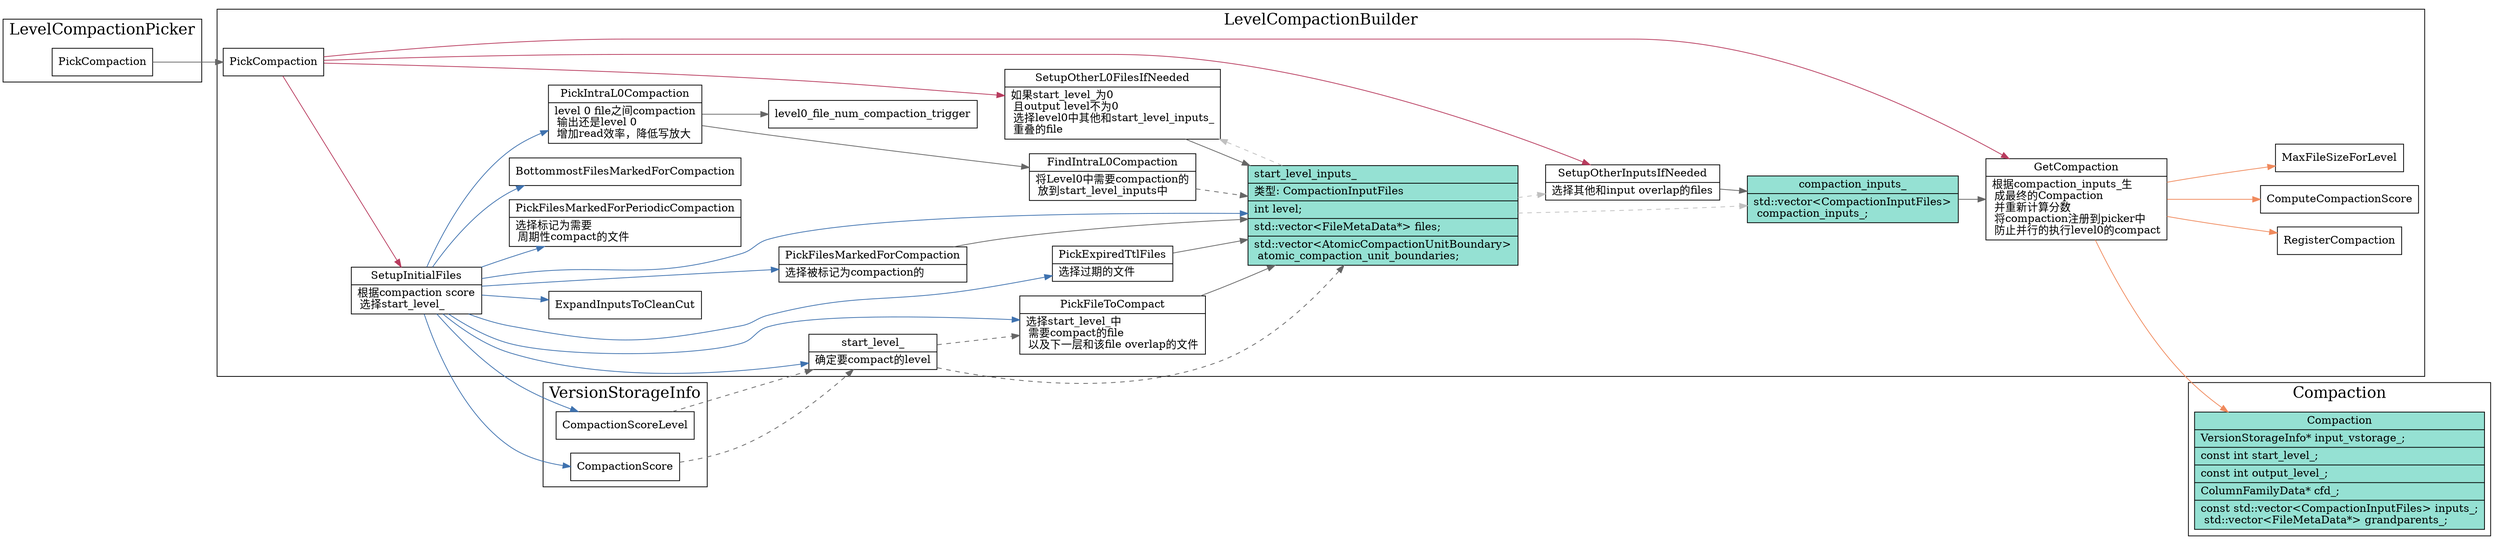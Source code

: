 digraph leveled_compaction_overview {
  node[shape=box];
  edge[color=gray40];
  newrank=true;
  rankdir=LR;

  subgraph cluster_VersionStorageInfo {
    graph[label="VersionStorageInfo";fontsize=20;];
    CompactionScoreLevel;
    CompactionScore;
  } // end of VersionStorageInfo

  subgraph cluster_Compaction {
    graph[label="Compaction";fontsize=20;];
    Compaction[
      shape="record";
      fillcolor="#95e1d3"
      style=filled;
      label="{{
        Compaction|
          VersionStorageInfo* input_vstorage_;\l|
          const int start_level_;\l|
          const int output_level_;\l|
          ColumnFamilyData* cfd_;\l|
          const std::vector\<CompactionInputFiles\> inputs_;\l
          std::vector\<FileMetaData*\> grandparents_;\l
      }}";
    ];
  }

  subgraph cluster_LevelCompactionBuilder {
    graph[label="LevelCompactionBuilder";fontsize=20;];
    LevelCompactionBuilder_PickCompaction[
      shape="record"
      label="{{
        PickCompaction
      }}"
    ];
    LevelCompactionBuilder_PickCompaction -> {
      SetupOtherL0FilesIfNeeded;
      SetupOtherInputsIfNeeded;
      GetCompaction;
      SetupInitialFiles;
    }[color="#b83b5e"];

    SetupOtherL0FilesIfNeeded[shape="record";
      label="{{
        SetupOtherL0FilesIfNeeded|
        如果start_level_为0 \l 
        且output level不为0\l
        选择level0中其他和start_level_inputs_\l
        重叠的file\l
      }}";
    ];
    compaction_inputs_[
      shape="record";
      fillcolor="#95e1d3"
      style=filled;
      label="{{
        compaction_inputs_|
          std::vector\<CompactionInputFiles\>\l compaction_inputs_;\l
      }}";
    ];
    SetupOtherL0FilesIfNeeded -> {
      start_level_inputs_;
    }
    SetupOtherInputsIfNeeded[
      shape="record";
      label="{{
        SetupOtherInputsIfNeeded|
        选择其他和input overlap的files\l
      }}";
    ];

    SetupOtherInputsIfNeeded -> {
      compaction_inputs_;
    }
    compaction_inputs_ -> GetCompaction[stye=dashed;color=gray40];

    GetCompaction[
      shape="record";
      label="{{
        GetCompaction|
        根据compaction_inputs_生\l 
        成最终的Compaction\l
        并重新计算分数\l
        将compaction注册到picker中\l
        防止并行的执行level0的compact\l
      }}";
    ];
    GetCompaction -> {
      RegisterCompaction;
      ComputeCompactionScore;
      MaxFileSizeForLevel;
      Compaction;
    }[color="#f08a5d"]

    SetupInitialFiles[shape="record";
      label="{{
        SetupInitialFiles|
        根据compaction score\l
        选择start_level_\l
      }}";
    ];

    SetupInitialFiles -> {
      CompactionScore;
      CompactionScoreLevel;
      PickIntraL0Compaction;
      PickFileToCompact;
      PickExpiredTtlFiles;
      ExpandInputsToCleanCut;
      PickFilesMarkedForCompaction;
      PickFilesMarkedForPeriodicCompaction;
      BottommostFilesMarkedForCompaction;
      start_level_inputs_;
      start_level_;
    }[color="#3f72af"];

    start_level_[shape="record";
      label="{{
        start_level_|
        确定要compact的level
      }}";
    ];
    start_level_ -> {
      start_level_inputs_;
      PickFileToCompact;
    }[style=dashed;color=gray40];
    {CompactionScore;CompactionScoreLevel} -> start_level_[style=dashed;]

    PickFileToCompact[shape="record";
      label="{{
        PickFileToCompact|
        选择start_level_中\l 
        需要compact的file\l
        以及下一层和该file overlap的文件\l
      }}";
    ];
    PickFileToCompact -> start_level_inputs_;

    start_level_inputs_[
      shape="record";
      fillcolor="#95e1d3"
      style=filled;
      label="{{
        start_level_inputs_\l|
        类型: CompactionInputFiles\l|
          int level;\l|
          std::vector\<FileMetaData*\> files;\l|
          std::vector\<AtomicCompactionUnitBoundary\>\l 
          atomic_compaction_unit_boundaries;\l
      }}";
    ];

    start_level_inputs_ -> {
      SetupOtherL0FilesIfNeeded
      SetupOtherInputsIfNeeded
      compaction_inputs_;
    } [style=dashed;color=gray;];

    PickIntraL0Compaction[
      shape="record";
      label="{{
        PickIntraL0Compaction|
        level 0 file之间compaction\l
        输出还是level 0\l
        增加read效率，降低写放大\l
      }}";
    ];

    PickIntraL0Compaction -> {
      FindIntraL0Compaction;
      level0_file_num_compaction_trigger;
    }
    FindIntraL0Compaction[shape="record";
      label="{{
        FindIntraL0Compaction|
        将Level0中需要compaction的\l
        放到start_level_inputs中\l
      }}";
    ];
    FindIntraL0Compaction -> start_level_inputs_[style=dashed];


    //PickExpiredTtlFiles
    PickExpiredTtlFiles[
      shape="record";
      label="{{
        PickExpiredTtlFiles|
        选择过期的文件\l
      }}";
    ];
    PickExpiredTtlFiles -> start_level_inputs_;

    PickFilesMarkedForPeriodicCompaction[
      shape="record";
      label="{{
        PickFilesMarkedForPeriodicCompaction|
        选择标记为需要\l 
        周期性compact的文件\l
      }}";
    ];

    PickFilesMarkedForCompaction[
      shape="record";
      label="{{
        PickFilesMarkedForCompaction|
        选择被标记为compaction的\l
      }}";
    ];
    PickFilesMarkedForCompaction -> start_level_inputs_;
  }

  subgraph cluster_LevelCompactionPicker {
    graph[label="LevelCompactionPicker";fontsize=20;];
    PickCompaction -> LevelCompactionBuilder_PickCompaction;
  }
}

